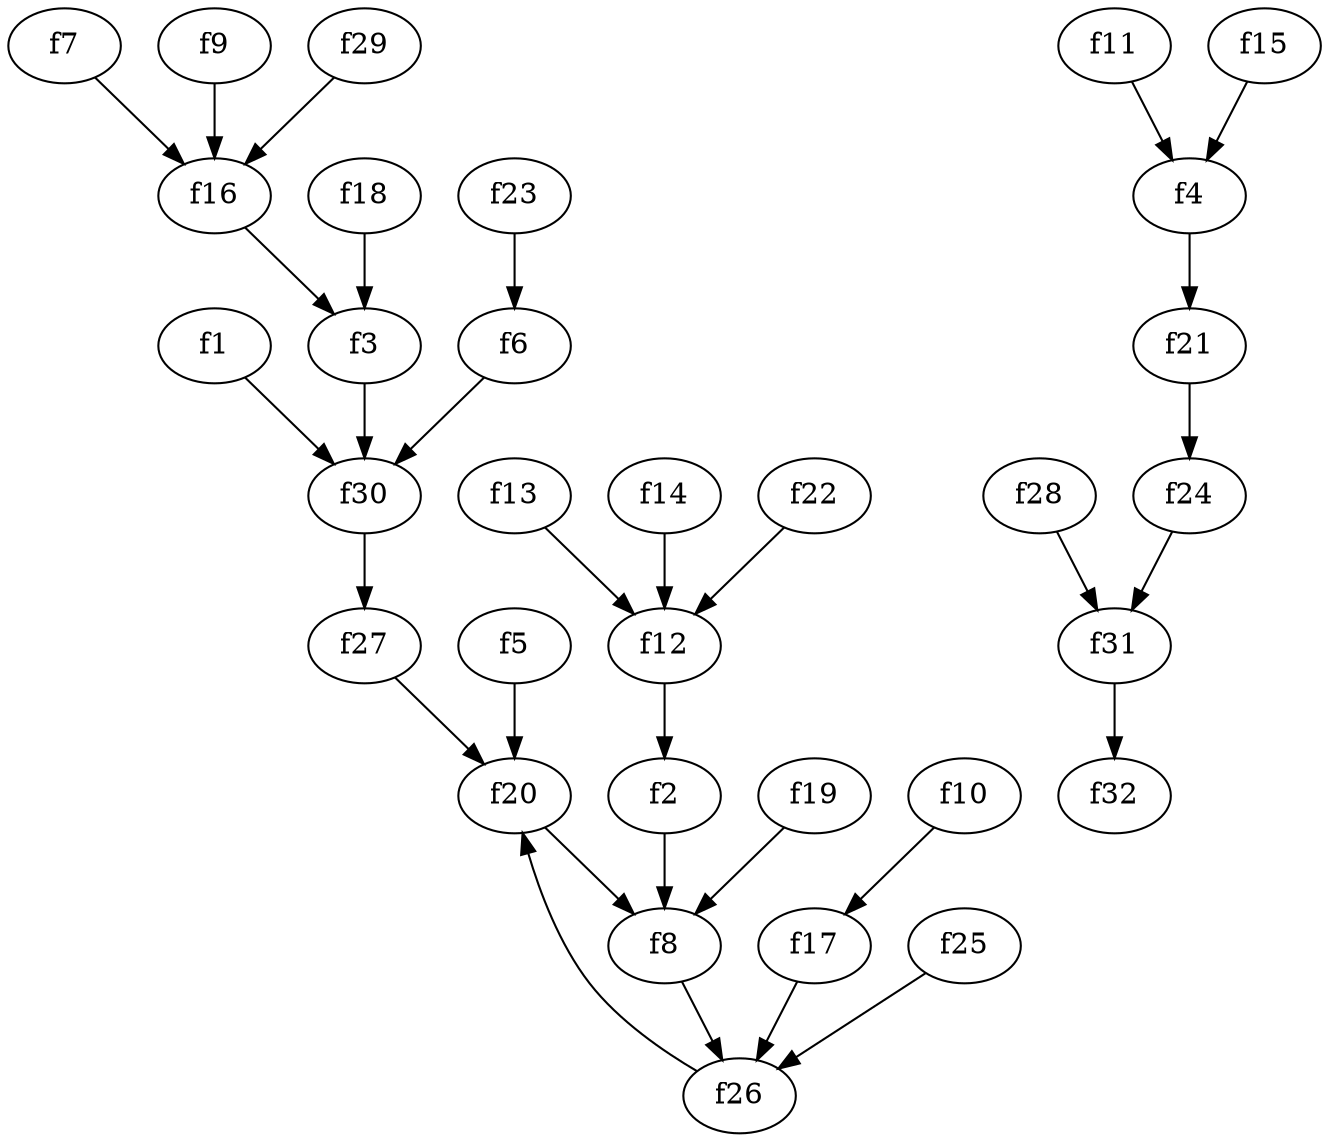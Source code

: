 strict digraph  {
f1;
f2;
f3;
f4;
f5;
f6;
f7;
f8;
f9;
f10;
f11;
f12;
f13;
f14;
f15;
f16;
f17;
f18;
f19;
f20;
f21;
f22;
f23;
f24;
f25;
f26;
f27;
f28;
f29;
f30;
f31;
f32;
f1 -> f30  [weight=2];
f2 -> f8  [weight=2];
f3 -> f30  [weight=2];
f4 -> f21  [weight=2];
f5 -> f20  [weight=2];
f6 -> f30  [weight=2];
f7 -> f16  [weight=2];
f8 -> f26  [weight=2];
f9 -> f16  [weight=2];
f10 -> f17  [weight=2];
f11 -> f4  [weight=2];
f12 -> f2  [weight=2];
f13 -> f12  [weight=2];
f14 -> f12  [weight=2];
f15 -> f4  [weight=2];
f16 -> f3  [weight=2];
f17 -> f26  [weight=2];
f18 -> f3  [weight=2];
f19 -> f8  [weight=2];
f20 -> f8  [weight=2];
f21 -> f24  [weight=2];
f22 -> f12  [weight=2];
f23 -> f6  [weight=2];
f24 -> f31  [weight=2];
f25 -> f26  [weight=2];
f26 -> f20  [weight=2];
f27 -> f20  [weight=2];
f28 -> f31  [weight=2];
f29 -> f16  [weight=2];
f30 -> f27  [weight=2];
f31 -> f32  [weight=2];
}
